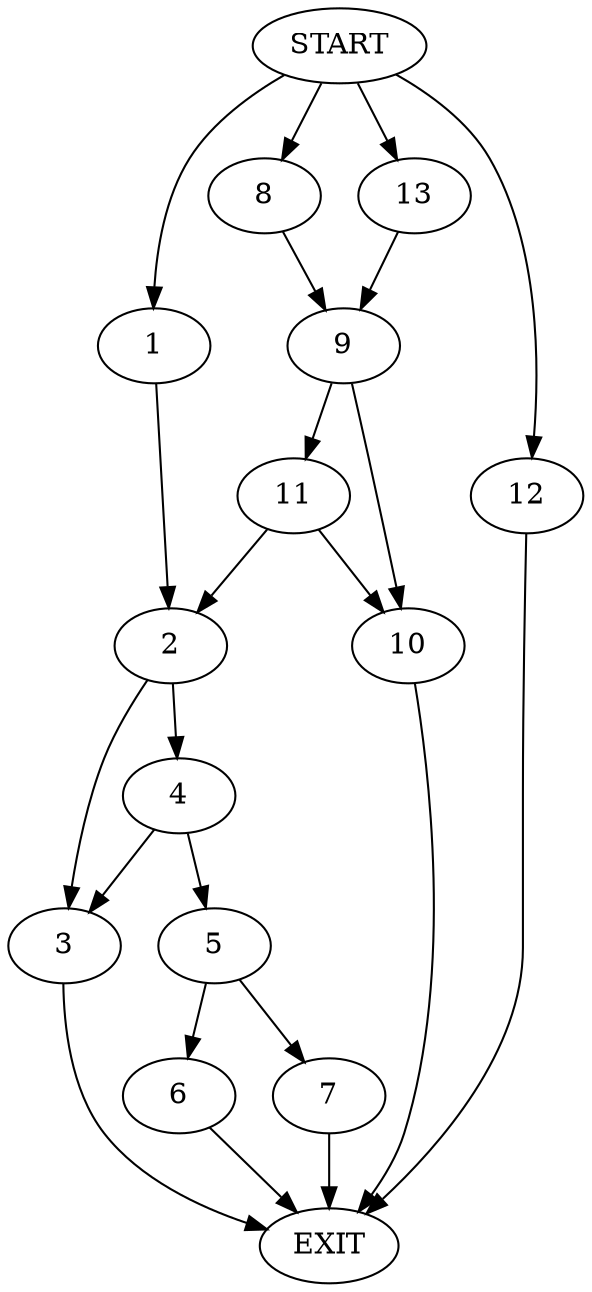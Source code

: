 digraph {
0 [label="START"]
14 [label="EXIT"]
0 -> 1
1 -> 2
2 -> 3
2 -> 4
3 -> 14
4 -> 5
4 -> 3
5 -> 6
5 -> 7
7 -> 14
6 -> 14
0 -> 8
8 -> 9
9 -> 10
9 -> 11
0 -> 12
12 -> 14
0 -> 13
13 -> 9
10 -> 14
11 -> 10
11 -> 2
}
